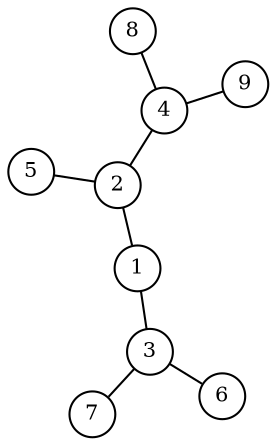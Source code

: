 graph Arbol {
    layout=neato;
    overlap=false;
    splines=true;
    nodesep=0.4;
    ranksep=0.6;
    node [
        shape=circle,
        style=filled,
        fillcolor=white,
        color=black,
        fontcolor=black,
        fontsize=10,
        width=0.3,
        height=0.3,
        fixedsize=true
    ];

"1" -- "2";
"2" -- "4";
"4" -- "8";
"4" -- "9";
"2" -- "5";
"1" -- "3";
"3" -- "6";
"3" -- "7";
}
